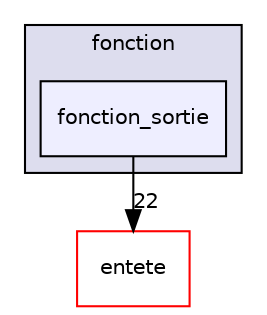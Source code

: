 digraph "src/fonction/fonction_sortie" {
  compound=true
  node [ fontsize="10", fontname="Helvetica"];
  edge [ labelfontsize="10", labelfontname="Helvetica"];
  subgraph clusterdir_e0683b5c9331c990babf1ba823d1146c {
    graph [ bgcolor="#ddddee", pencolor="black", label="fonction" fontname="Helvetica", fontsize="10", URL="dir_e0683b5c9331c990babf1ba823d1146c.html"]
  dir_2799766219bdabb6b6c63b77b9459232 [shape=box, label="fonction_sortie", style="filled", fillcolor="#eeeeff", pencolor="black", URL="dir_2799766219bdabb6b6c63b77b9459232.html"];
  }
  dir_2db5f1c5034b754c69755a32007f81b7 [shape=box label="entete" fillcolor="white" style="filled" color="red" URL="dir_2db5f1c5034b754c69755a32007f81b7.html"];
  dir_2799766219bdabb6b6c63b77b9459232->dir_2db5f1c5034b754c69755a32007f81b7 [headlabel="22", labeldistance=1.5 headhref="dir_000024_000001.html"];
}
